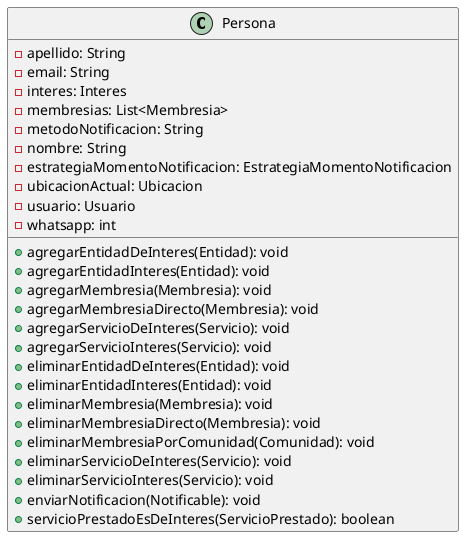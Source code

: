 @startuml
'https://plantuml.com/class-diagram

skinparam linetype ortho


class Persona {
  - apellido: String
  - email: String
  - interes: Interes
  - membresias: List<Membresia>
  - metodoNotificacion: String
  - nombre: String
  - estrategiaMomentoNotificacion: EstrategiaMomentoNotificacion
  - ubicacionActual: Ubicacion
  - usuario: Usuario
  - whatsapp: int

  + agregarEntidadDeInteres(Entidad): void
  + agregarEntidadInteres(Entidad): void
  + agregarMembresia(Membresia): void
  + agregarMembresiaDirecto(Membresia): void
  + agregarServicioDeInteres(Servicio): void
  + agregarServicioInteres(Servicio): void
  + eliminarEntidadDeInteres(Entidad): void
  + eliminarEntidadInteres(Entidad): void
  + eliminarMembresia(Membresia): void
  + eliminarMembresiaDirecto(Membresia): void
  + eliminarMembresiaPorComunidad(Comunidad): void
  + eliminarServicioDeInteres(Servicio): void
  + eliminarServicioInteres(Servicio): void
  + enviarNotificacion(Notificable): void
  + servicioPrestadoEsDeInteres(ServicioPrestado): boolean
  }
@enduml